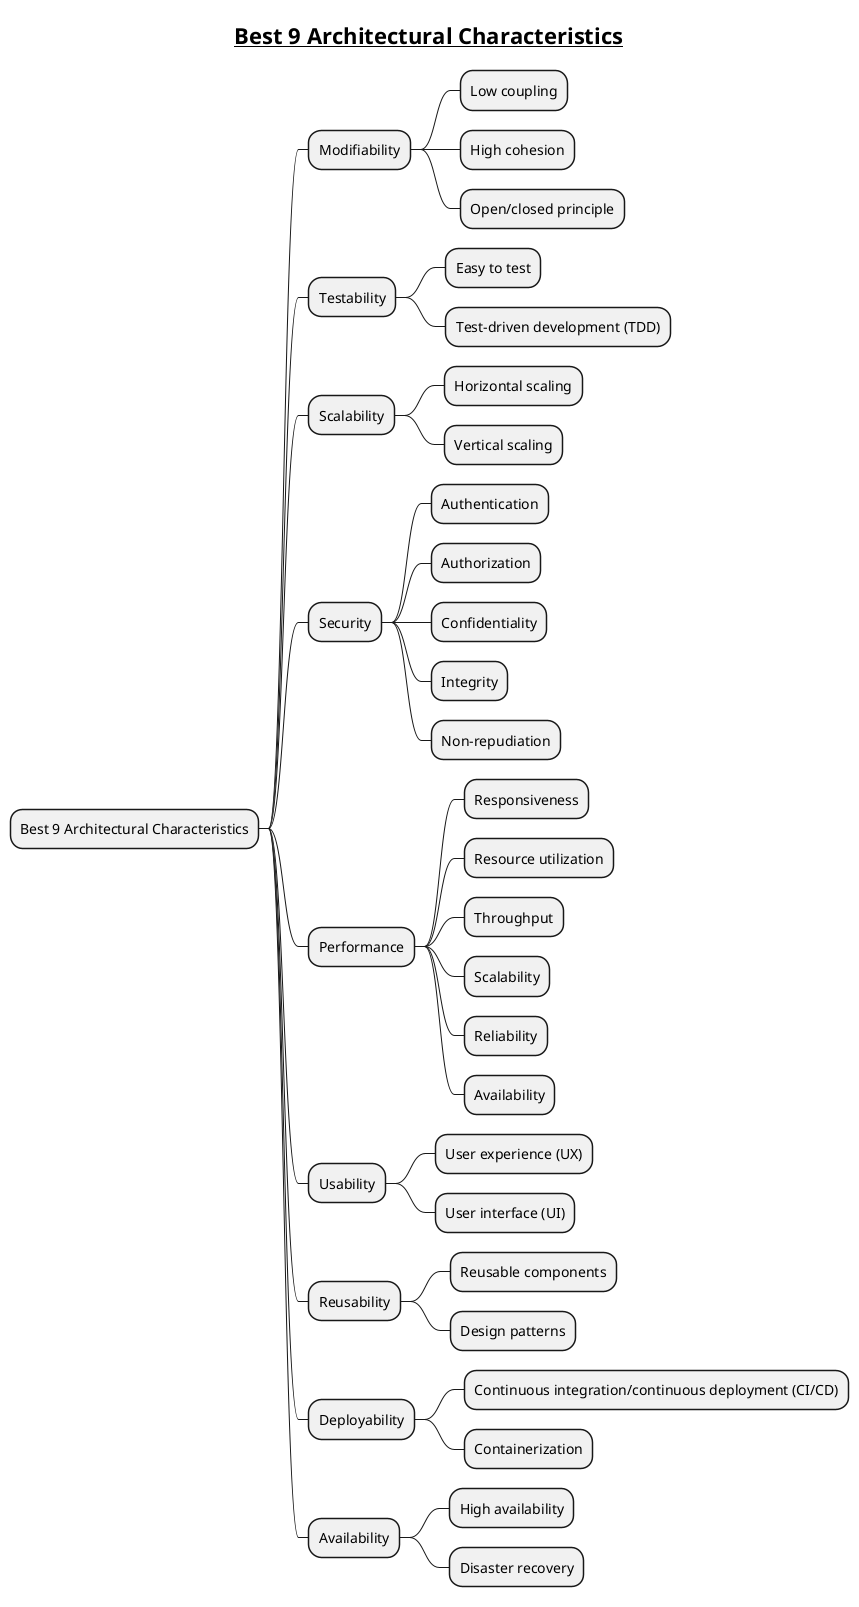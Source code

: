 @startmindmap

title = __Best 9 Architectural Characteristics__

* Best 9 Architectural Characteristics
** Modifiability
*** Low coupling
*** High cohesion
*** Open/closed principle
** Testability
*** Easy to test
*** Test-driven development (TDD)
** Scalability
*** Horizontal scaling
*** Vertical scaling
** Security
*** Authentication
*** Authorization
*** Confidentiality
*** Integrity
*** Non-repudiation
** Performance
*** Responsiveness
*** Resource utilization
*** Throughput
*** Scalability
*** Reliability
*** Availability
** Usability
*** User experience (UX)
*** User interface (UI)
** Reusability
*** Reusable components
*** Design patterns
** Deployability
*** Continuous integration/continuous deployment (CI/CD)
*** Containerization
** Availability
*** High availability
*** Disaster recovery

@endmindmap
